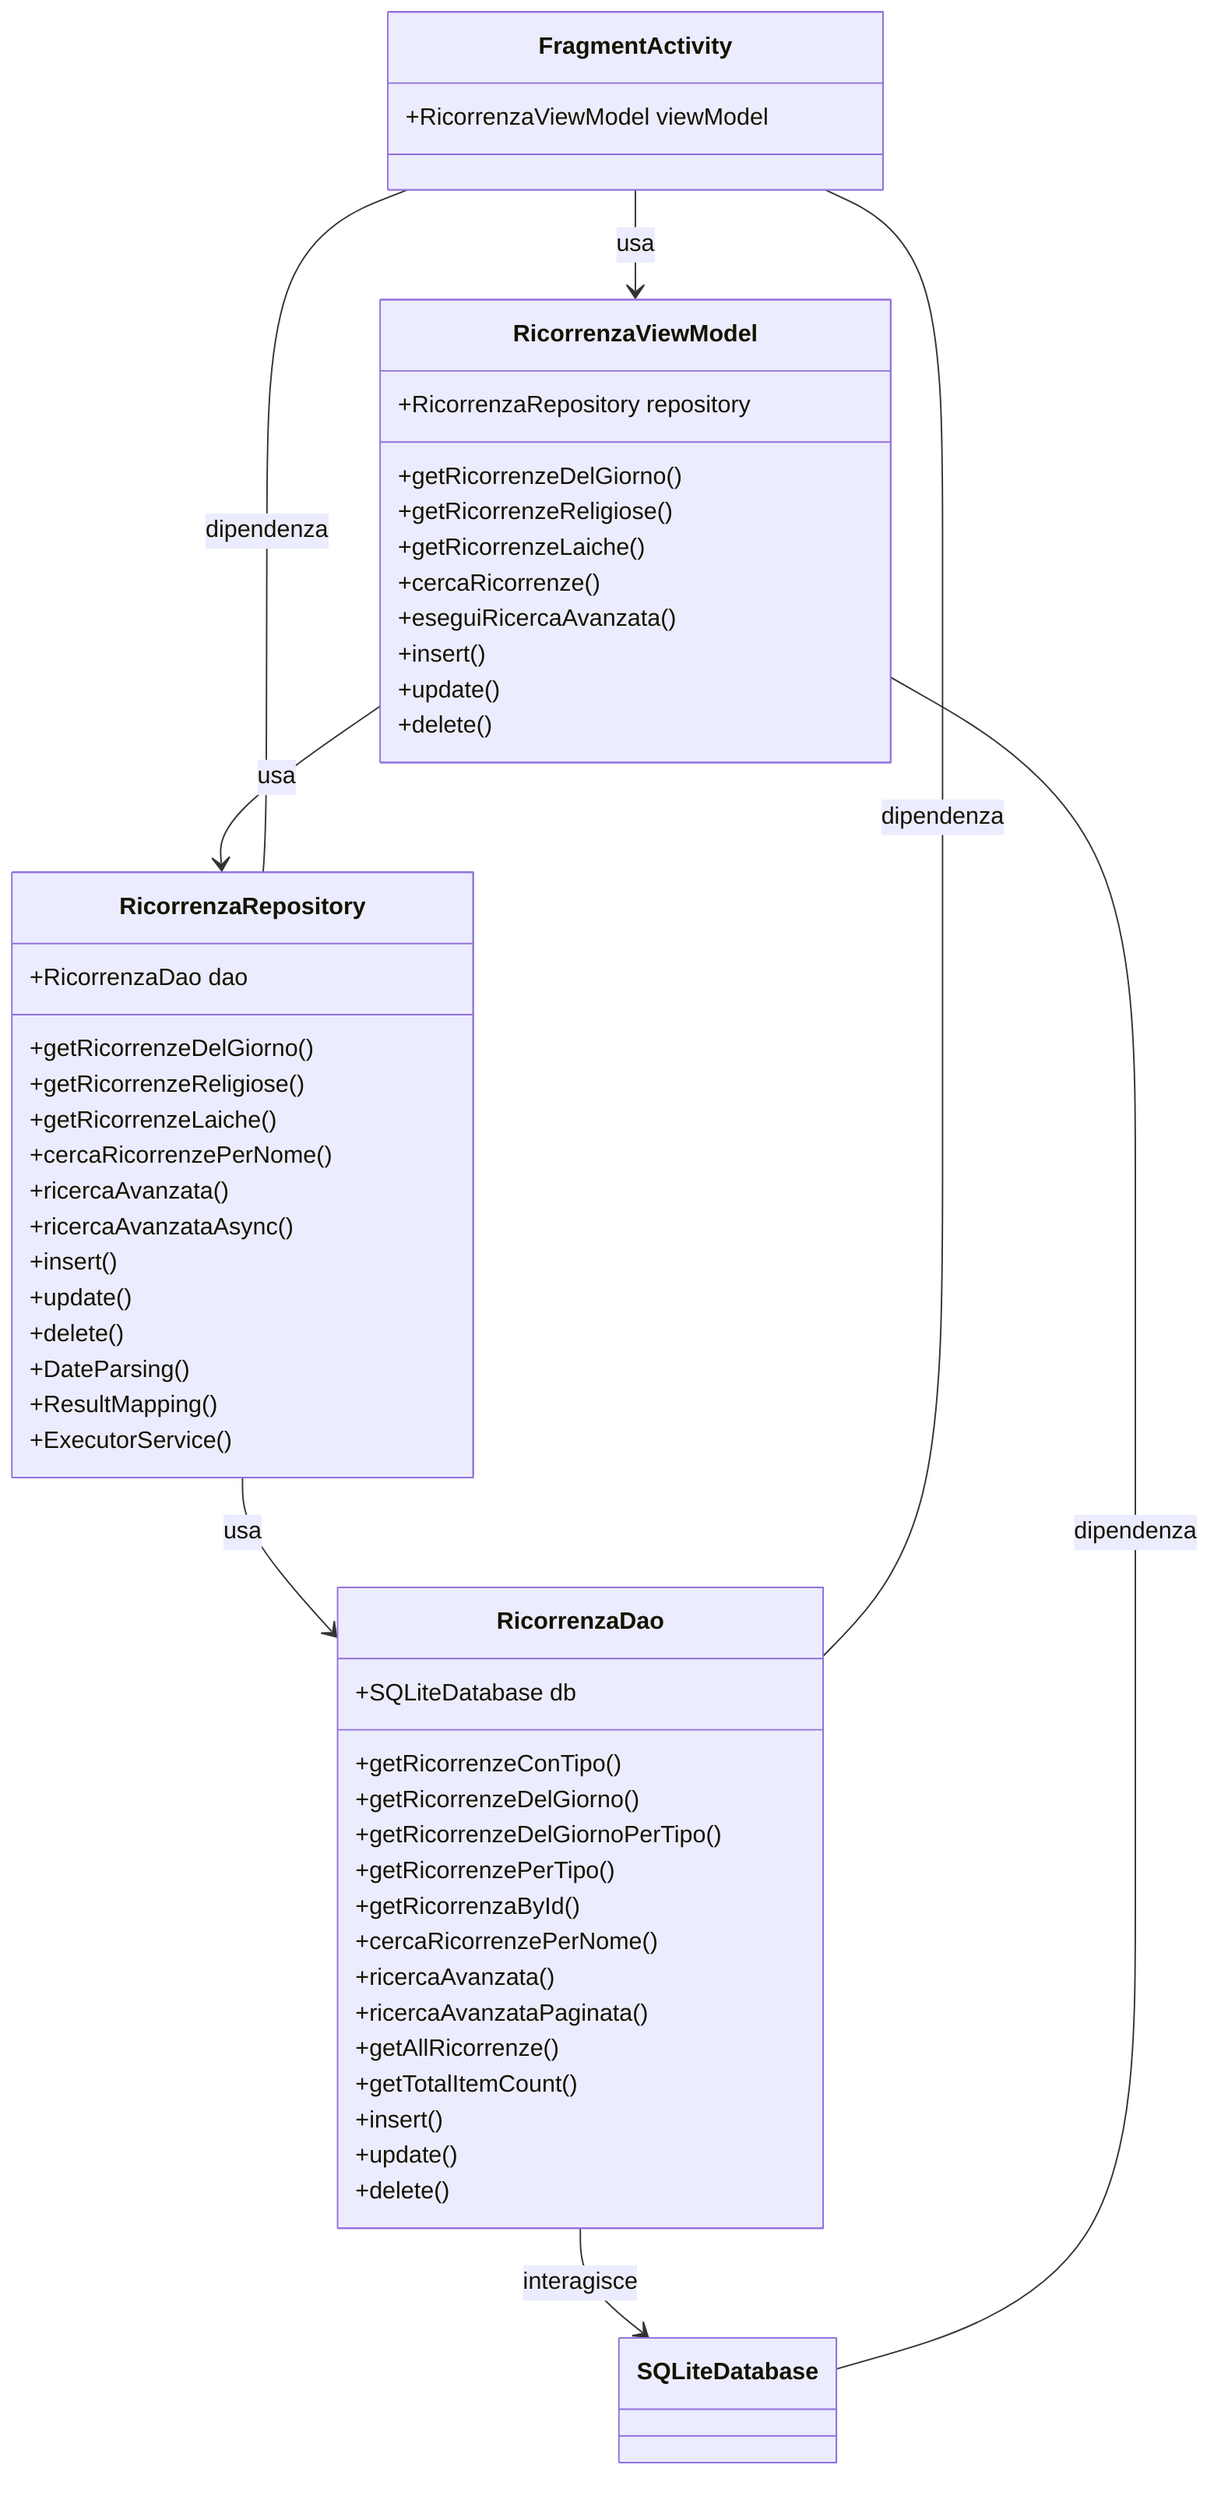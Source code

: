 classDiagram
    class FragmentActivity {
        +RicorrenzaViewModel viewModel
    }

    class RicorrenzaViewModel {
        +getRicorrenzeDelGiorno()
        +getRicorrenzeReligiose()
        +getRicorrenzeLaiche()
        +cercaRicorrenze()
        +eseguiRicercaAvanzata()
        +insert()
        +update()
        +delete()
        +RicorrenzaRepository repository
    }

    class RicorrenzaRepository {
        +getRicorrenzeDelGiorno()
        +getRicorrenzeReligiose()
        +getRicorrenzeLaiche()
        +cercaRicorrenzePerNome()
        +ricercaAvanzata()
        +ricercaAvanzataAsync()
        +insert()
        +update()
        +delete()
        +DateParsing()
        +ResultMapping()
        +ExecutorService()
        +RicorrenzaDao dao
    }

    class RicorrenzaDao {
        +getRicorrenzeConTipo()
        +getRicorrenzeDelGiorno()
        +getRicorrenzeDelGiornoPerTipo()
        +getRicorrenzePerTipo()
        +getRicorrenzaById()
        +cercaRicorrenzePerNome()
        +ricercaAvanzata()
        +ricercaAvanzataPaginata()
        +getAllRicorrenze()
        +getTotalItemCount()
        +insert()
        +update()
        +delete()
        +SQLiteDatabase db
    }

    class SQLiteDatabase {
    }

    %% Relazioni tra classi
    FragmentActivity --> RicorrenzaViewModel : usa
    RicorrenzaViewModel --> RicorrenzaRepository : usa
    RicorrenzaRepository --> RicorrenzaDao : usa
    RicorrenzaDao --> SQLiteDatabase : interagisce

    %% Relazioni aggiuntive per influenzare il layout
    FragmentActivity -- RicorrenzaRepository : dipendenza
    FragmentActivity -- RicorrenzaDao : dipendenza
    RicorrenzaViewModel -- SQLiteDatabase : dipendenza